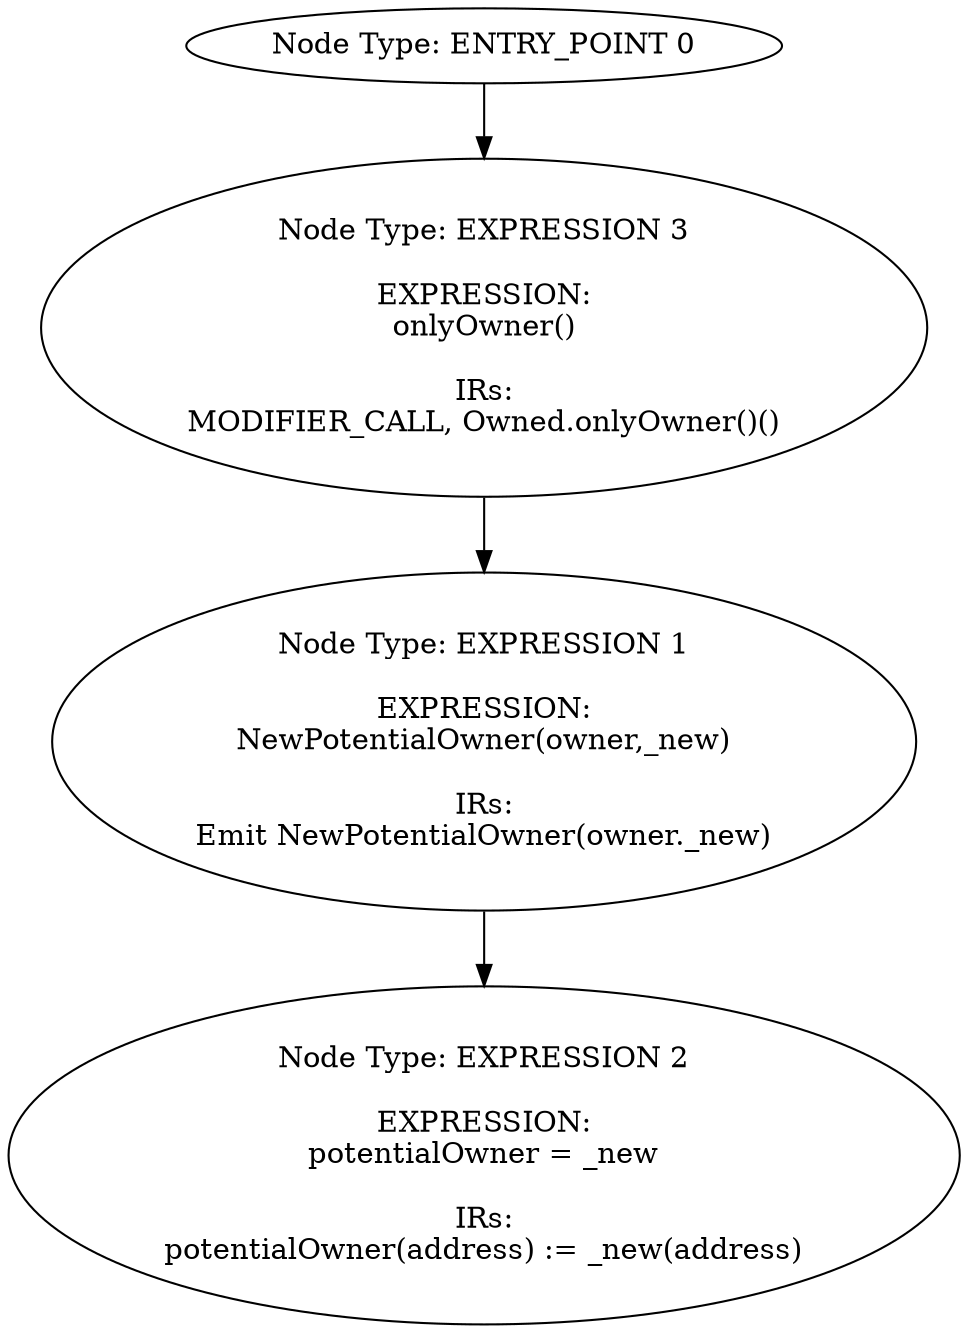 digraph{
0[label="Node Type: ENTRY_POINT 0
"];
0->3;
1[label="Node Type: EXPRESSION 1

EXPRESSION:
NewPotentialOwner(owner,_new)

IRs:
Emit NewPotentialOwner(owner._new)"];
1->2;
2[label="Node Type: EXPRESSION 2

EXPRESSION:
potentialOwner = _new

IRs:
potentialOwner(address) := _new(address)"];
3[label="Node Type: EXPRESSION 3

EXPRESSION:
onlyOwner()

IRs:
MODIFIER_CALL, Owned.onlyOwner()()"];
3->1;
}
